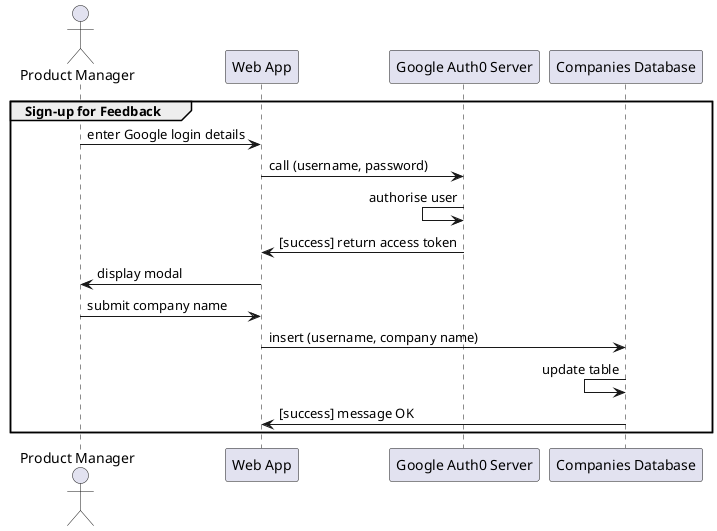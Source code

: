@startuml sign-up

Actor "Product Manager"

group Sign-up for Feedback
"Product Manager" -> "Web App": enter Google login details
"Web App" -> "Google Auth0 Server": call (username, password)
"Google Auth0 Server" <- "Google Auth0 Server": authorise user
"Web App" <- "Google Auth0 Server": [success] return access token
"Product Manager" <- "Web App": display modal
"Product Manager" -> "Web App": submit company name
"Web App" -> "Companies Database": insert (username, company name)
"Companies Database" <- "Companies Database": update table
"Web App" <- "Companies Database": [success] message OK
end

@enduml